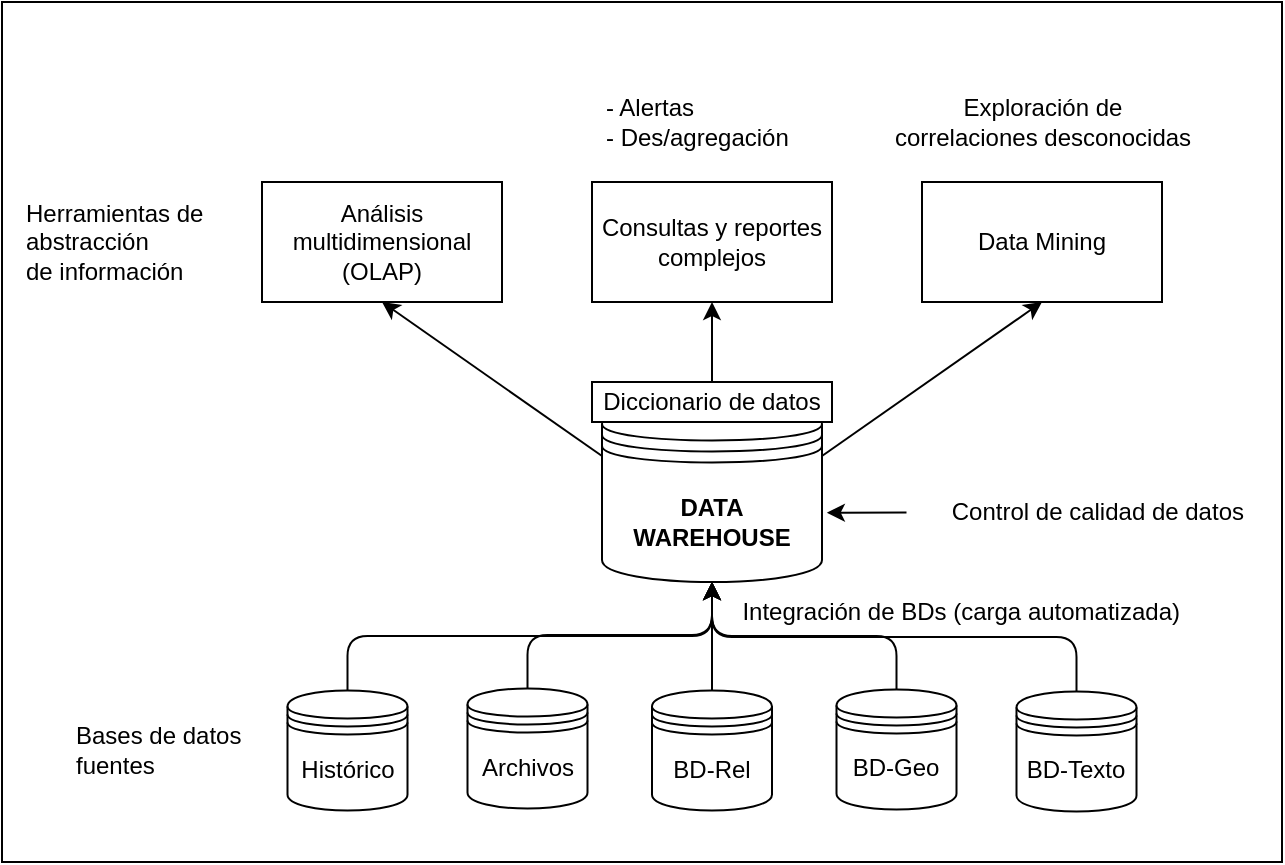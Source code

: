 <mxfile>
    <diagram id="lZf9ED9YFcMQ7NhWqxMu" name="Seite-1">
        <mxGraphModel dx="784" dy="587" grid="1" gridSize="10" guides="1" tooltips="1" connect="1" arrows="1" fold="1" page="1" pageScale="1" pageWidth="1169" pageHeight="827" math="0" shadow="0">
            <root>
                <mxCell id="0"/>
                <mxCell id="1" parent="0"/>
                <mxCell id="28" value="" style="rounded=0;whiteSpace=wrap;html=1;fontColor=none;noLabel=1;labelBorderColor=none;" vertex="1" parent="1">
                    <mxGeometry x="10" y="10" width="640" height="430" as="geometry"/>
                </mxCell>
                <mxCell id="14" style="edgeStyle=elbowEdgeStyle;elbow=vertical;html=1;exitX=0.5;exitY=0;exitDx=0;exitDy=0;entryX=0.5;entryY=1;entryDx=0;entryDy=0;" edge="1" parent="1" source="2" target="8">
                    <mxGeometry relative="1" as="geometry"/>
                </mxCell>
                <mxCell id="2" value="Histórico" style="shape=datastore;whiteSpace=wrap;html=1;" vertex="1" parent="1">
                    <mxGeometry x="152.75" y="354.25" width="60" height="60" as="geometry"/>
                </mxCell>
                <mxCell id="3" value="Bases de datos&lt;br&gt;fuentes" style="text;html=1;align=left;verticalAlign=middle;resizable=0;points=[];autosize=1;strokeColor=none;fillColor=none;" vertex="1" parent="1">
                    <mxGeometry x="45" y="364" width="110" height="40" as="geometry"/>
                </mxCell>
                <mxCell id="13" style="edgeStyle=elbowEdgeStyle;elbow=vertical;html=1;exitX=0.5;exitY=0;exitDx=0;exitDy=0;entryX=0.5;entryY=1;entryDx=0;entryDy=0;" edge="1" parent="1" source="4" target="8">
                    <mxGeometry relative="1" as="geometry"/>
                </mxCell>
                <mxCell id="4" value="Archivos" style="shape=datastore;whiteSpace=wrap;html=1;" vertex="1" parent="1">
                    <mxGeometry x="242.75" y="353.25" width="60" height="60" as="geometry"/>
                </mxCell>
                <mxCell id="12" style="edgeStyle=elbowEdgeStyle;elbow=vertical;html=1;exitX=0.5;exitY=0;exitDx=0;exitDy=0;entryX=0.5;entryY=1;entryDx=0;entryDy=0;" edge="1" parent="1" source="5" target="8">
                    <mxGeometry relative="1" as="geometry">
                        <mxPoint x="360.0" y="300" as="targetPoint"/>
                    </mxGeometry>
                </mxCell>
                <mxCell id="5" value="BD-Rel" style="shape=datastore;whiteSpace=wrap;html=1;" vertex="1" parent="1">
                    <mxGeometry x="335" y="354.25" width="60" height="60" as="geometry"/>
                </mxCell>
                <mxCell id="11" style="edgeStyle=elbowEdgeStyle;elbow=vertical;html=1;exitX=0.5;exitY=0;exitDx=0;exitDy=0;entryX=0.5;entryY=1;entryDx=0;entryDy=0;" edge="1" parent="1" source="6" target="8">
                    <mxGeometry relative="1" as="geometry">
                        <Array as="points">
                            <mxPoint x="410" y="327"/>
                        </Array>
                    </mxGeometry>
                </mxCell>
                <mxCell id="6" value="BD-Geo" style="shape=datastore;whiteSpace=wrap;html=1;" vertex="1" parent="1">
                    <mxGeometry x="427.25" y="353.75" width="60" height="60" as="geometry"/>
                </mxCell>
                <mxCell id="10" style="edgeStyle=elbowEdgeStyle;html=1;exitX=0.5;exitY=0;exitDx=0;exitDy=0;entryX=0.5;entryY=1;entryDx=0;entryDy=0;elbow=vertical;" edge="1" parent="1" source="7" target="8">
                    <mxGeometry relative="1" as="geometry"/>
                </mxCell>
                <mxCell id="7" value="BD-Texto" style="shape=datastore;whiteSpace=wrap;html=1;" vertex="1" parent="1">
                    <mxGeometry x="517.25" y="354.75" width="60" height="60" as="geometry"/>
                </mxCell>
                <mxCell id="19" style="elbow=vertical;html=1;exitX=0;exitY=0.3;exitDx=0;exitDy=0;entryX=0.5;entryY=1;entryDx=0;entryDy=0;" edge="1" parent="1" source="8" target="15">
                    <mxGeometry relative="1" as="geometry"/>
                </mxCell>
                <mxCell id="21" style="edgeStyle=none;html=1;exitX=1;exitY=0.3;exitDx=0;exitDy=0;entryX=0.5;entryY=1;entryDx=0;entryDy=0;elbow=vertical;" edge="1" parent="1" source="8" target="17">
                    <mxGeometry relative="1" as="geometry"/>
                </mxCell>
                <mxCell id="8" value="&lt;b&gt;DATA WAREHOUSE&lt;/b&gt;" style="shape=datastore;whiteSpace=wrap;html=1;" vertex="1" parent="1">
                    <mxGeometry x="310" y="210" width="110" height="90" as="geometry"/>
                </mxCell>
                <mxCell id="20" style="edgeStyle=none;html=1;exitX=0.5;exitY=0;exitDx=0;exitDy=0;entryX=0.5;entryY=1;entryDx=0;entryDy=0;elbow=vertical;" edge="1" parent="1" source="9" target="16">
                    <mxGeometry relative="1" as="geometry"/>
                </mxCell>
                <mxCell id="9" value="Diccionario de datos" style="rounded=0;whiteSpace=wrap;html=1;" vertex="1" parent="1">
                    <mxGeometry x="305" y="200" width="120" height="20" as="geometry"/>
                </mxCell>
                <mxCell id="15" value="Análisis multidimensional (OLAP)" style="rounded=0;whiteSpace=wrap;html=1;" vertex="1" parent="1">
                    <mxGeometry x="140" y="100" width="120" height="60" as="geometry"/>
                </mxCell>
                <mxCell id="16" value="Consultas y reportes complejos" style="rounded=0;whiteSpace=wrap;html=1;" vertex="1" parent="1">
                    <mxGeometry x="305" y="100" width="120" height="60" as="geometry"/>
                </mxCell>
                <mxCell id="17" value="Data Mining" style="rounded=0;whiteSpace=wrap;html=1;" vertex="1" parent="1">
                    <mxGeometry x="470" y="100" width="120" height="60" as="geometry"/>
                </mxCell>
                <mxCell id="18" value="Herramientas de&lt;br&gt;abstracción&lt;br&gt;de información" style="text;html=1;align=left;verticalAlign=middle;resizable=0;points=[];autosize=1;strokeColor=none;fillColor=none;" vertex="1" parent="1">
                    <mxGeometry x="20" y="100" width="110" height="60" as="geometry"/>
                </mxCell>
                <mxCell id="22" value="Control de calidad de datos" style="text;html=1;align=right;verticalAlign=middle;resizable=0;points=[];autosize=1;strokeColor=none;fillColor=none;" vertex="1" parent="1">
                    <mxGeometry x="462.25" y="250" width="170" height="30" as="geometry"/>
                </mxCell>
                <mxCell id="23" value="Integración de BDs (carga automatizada)" style="text;html=1;align=right;verticalAlign=middle;resizable=0;points=[];autosize=1;strokeColor=none;fillColor=none;" vertex="1" parent="1">
                    <mxGeometry x="360" y="300" width="240" height="30" as="geometry"/>
                </mxCell>
                <mxCell id="25" value="" style="edgeStyle=none;html=1;elbow=vertical;entryX=1.022;entryY=0.615;entryDx=0;entryDy=0;entryPerimeter=0;" edge="1" parent="1" source="22" target="8">
                    <mxGeometry relative="1" as="geometry"/>
                </mxCell>
                <mxCell id="26" value="- Alertas&lt;br&gt;- Des/agregación" style="text;html=1;align=left;verticalAlign=middle;resizable=0;points=[];autosize=1;strokeColor=none;fillColor=none;" vertex="1" parent="1">
                    <mxGeometry x="310" y="50" width="110" height="40" as="geometry"/>
                </mxCell>
                <mxCell id="27" value="Exploración de &lt;br&gt;correlaciones desconocidas" style="text;html=1;align=center;verticalAlign=middle;resizable=0;points=[];autosize=1;strokeColor=none;fillColor=none;" vertex="1" parent="1">
                    <mxGeometry x="445" y="50" width="170" height="40" as="geometry"/>
                </mxCell>
            </root>
        </mxGraphModel>
    </diagram>
</mxfile>